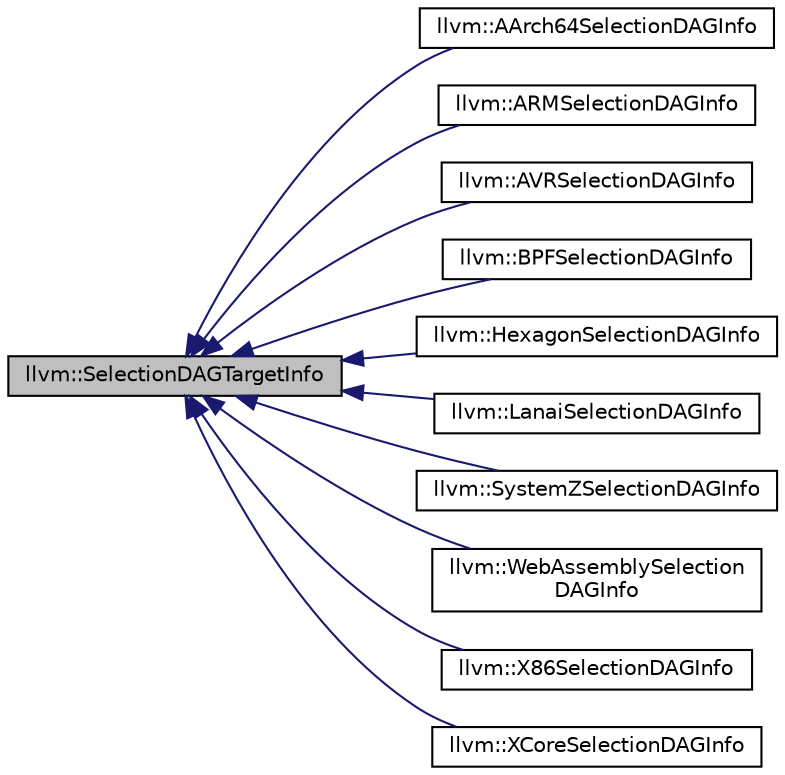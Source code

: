 digraph "llvm::SelectionDAGTargetInfo"
{
 // LATEX_PDF_SIZE
  bgcolor="transparent";
  edge [fontname="Helvetica",fontsize="10",labelfontname="Helvetica",labelfontsize="10"];
  node [fontname="Helvetica",fontsize="10",shape="box"];
  rankdir="LR";
  Node1 [label="llvm::SelectionDAGTargetInfo",height=0.2,width=0.4,color="black", fillcolor="grey75", style="filled", fontcolor="black",tooltip="Targets can subclass this to parameterize the SelectionDAG lowering and instruction selection process..."];
  Node1 -> Node2 [dir="back",color="midnightblue",fontsize="10",style="solid",fontname="Helvetica"];
  Node2 [label="llvm::AArch64SelectionDAGInfo",height=0.2,width=0.4,color="black",URL="$classllvm_1_1AArch64SelectionDAGInfo.html",tooltip=" "];
  Node1 -> Node3 [dir="back",color="midnightblue",fontsize="10",style="solid",fontname="Helvetica"];
  Node3 [label="llvm::ARMSelectionDAGInfo",height=0.2,width=0.4,color="black",URL="$classllvm_1_1ARMSelectionDAGInfo.html",tooltip=" "];
  Node1 -> Node4 [dir="back",color="midnightblue",fontsize="10",style="solid",fontname="Helvetica"];
  Node4 [label="llvm::AVRSelectionDAGInfo",height=0.2,width=0.4,color="black",URL="$classllvm_1_1AVRSelectionDAGInfo.html",tooltip="Holds information about the AVR instruction selection DAG."];
  Node1 -> Node5 [dir="back",color="midnightblue",fontsize="10",style="solid",fontname="Helvetica"];
  Node5 [label="llvm::BPFSelectionDAGInfo",height=0.2,width=0.4,color="black",URL="$classllvm_1_1BPFSelectionDAGInfo.html",tooltip=" "];
  Node1 -> Node6 [dir="back",color="midnightblue",fontsize="10",style="solid",fontname="Helvetica"];
  Node6 [label="llvm::HexagonSelectionDAGInfo",height=0.2,width=0.4,color="black",URL="$classllvm_1_1HexagonSelectionDAGInfo.html",tooltip=" "];
  Node1 -> Node7 [dir="back",color="midnightblue",fontsize="10",style="solid",fontname="Helvetica"];
  Node7 [label="llvm::LanaiSelectionDAGInfo",height=0.2,width=0.4,color="black",URL="$classllvm_1_1LanaiSelectionDAGInfo.html",tooltip=" "];
  Node1 -> Node8 [dir="back",color="midnightblue",fontsize="10",style="solid",fontname="Helvetica"];
  Node8 [label="llvm::SystemZSelectionDAGInfo",height=0.2,width=0.4,color="black",URL="$classllvm_1_1SystemZSelectionDAGInfo.html",tooltip=" "];
  Node1 -> Node9 [dir="back",color="midnightblue",fontsize="10",style="solid",fontname="Helvetica"];
  Node9 [label="llvm::WebAssemblySelection\lDAGInfo",height=0.2,width=0.4,color="black",URL="$classllvm_1_1WebAssemblySelectionDAGInfo.html",tooltip=" "];
  Node1 -> Node10 [dir="back",color="midnightblue",fontsize="10",style="solid",fontname="Helvetica"];
  Node10 [label="llvm::X86SelectionDAGInfo",height=0.2,width=0.4,color="black",URL="$classllvm_1_1X86SelectionDAGInfo.html",tooltip=" "];
  Node1 -> Node11 [dir="back",color="midnightblue",fontsize="10",style="solid",fontname="Helvetica"];
  Node11 [label="llvm::XCoreSelectionDAGInfo",height=0.2,width=0.4,color="black",URL="$classllvm_1_1XCoreSelectionDAGInfo.html",tooltip=" "];
}

